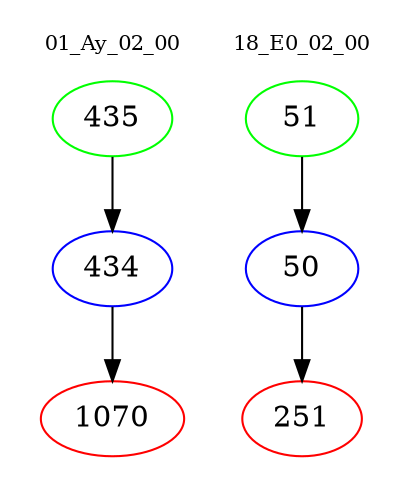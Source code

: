 digraph{
subgraph cluster_0 {
color = white
label = "01_Ay_02_00";
fontsize=10;
T0_435 [label="435", color="green"]
T0_435 -> T0_434 [color="black"]
T0_434 [label="434", color="blue"]
T0_434 -> T0_1070 [color="black"]
T0_1070 [label="1070", color="red"]
}
subgraph cluster_1 {
color = white
label = "18_E0_02_00";
fontsize=10;
T1_51 [label="51", color="green"]
T1_51 -> T1_50 [color="black"]
T1_50 [label="50", color="blue"]
T1_50 -> T1_251 [color="black"]
T1_251 [label="251", color="red"]
}
}
